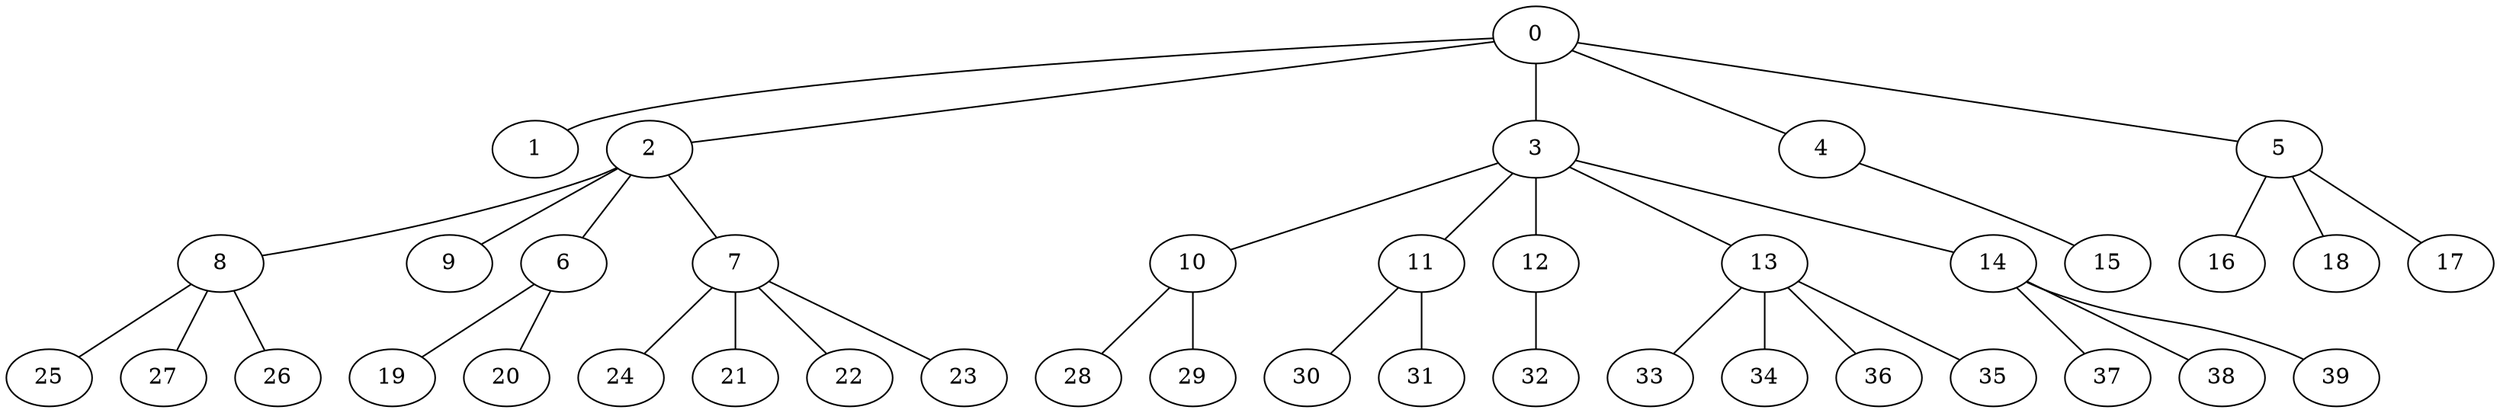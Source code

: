 
graph graphname {
    0 -- 1
0 -- 2
0 -- 3
0 -- 4
0 -- 5
2 -- 8
2 -- 9
2 -- 6
2 -- 7
3 -- 10
3 -- 11
3 -- 12
3 -- 13
3 -- 14
4 -- 15
5 -- 16
5 -- 18
5 -- 17
6 -- 19
6 -- 20
7 -- 24
7 -- 21
7 -- 22
7 -- 23
8 -- 25
8 -- 27
8 -- 26
10 -- 28
10 -- 29
11 -- 30
11 -- 31
12 -- 32
13 -- 33
13 -- 34
13 -- 36
13 -- 35
14 -- 37
14 -- 38
14 -- 39

}
